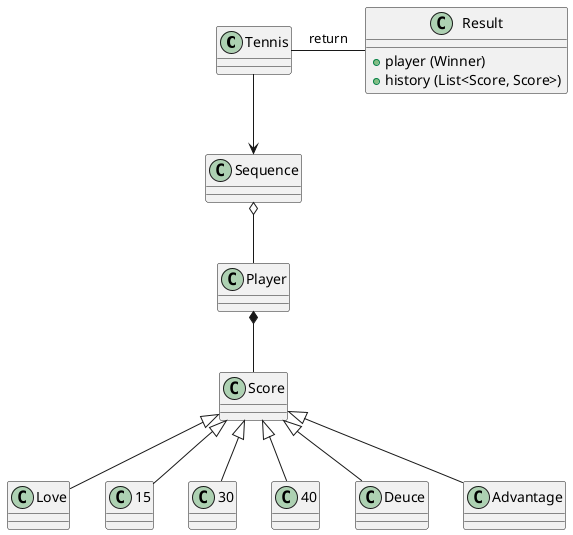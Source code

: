@startuml The tennis match

class Tennis {}

class Player {}

class Result {
    +player (Winner)
    +history (List<Score, Score>)
}

class Sequence {}

class Score {}
class Love extends Score {}
class 15 extends Score {}
class 30 extends Score {}
class 40 extends Score {}
class Deuce extends Score {}
class Advantage extends Score {}

Tennis --> Sequence
Sequence o-- Player
Player *-- Score
Tennis -right- Result: return
@enduml